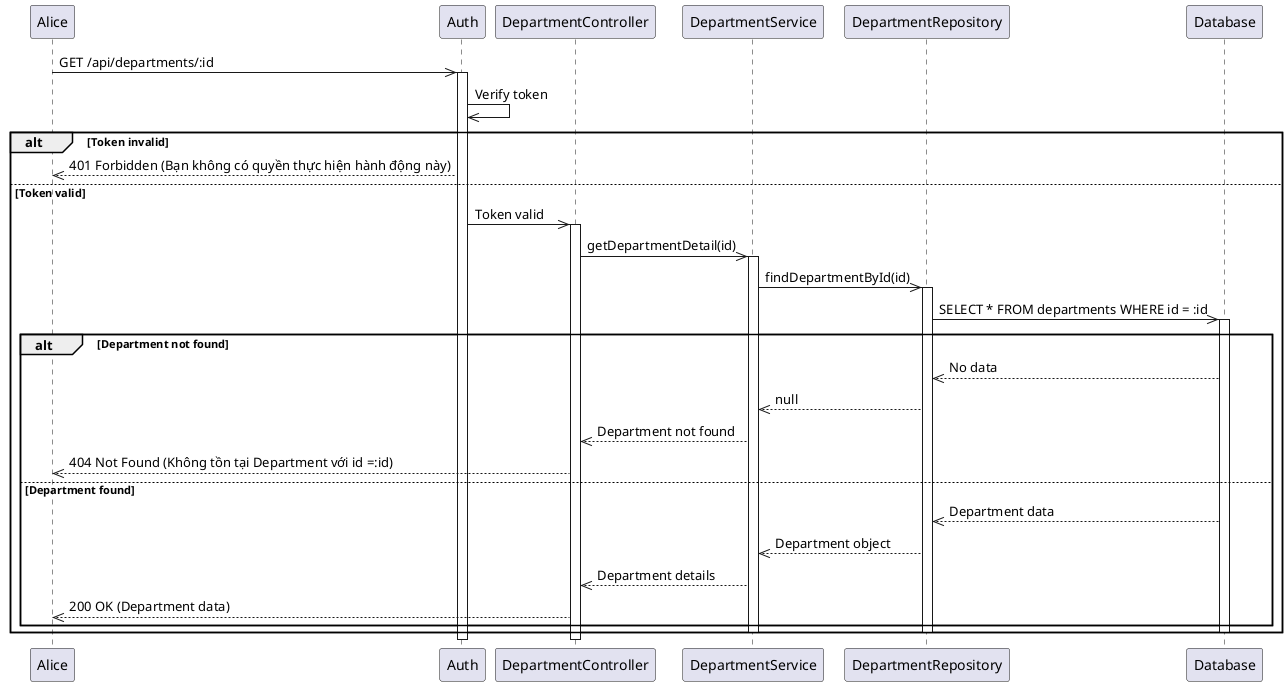 @startuml getDepartmentDetail
    participant Alice
    participant Auth
    participant DepartmentController
    participant DepartmentService
    participant DepartmentRepository
    participant Database

    Alice->>Auth: GET /api/departments/:id
    activate Auth
    
    Auth->>Auth: Verify token
    alt Token invalid
        Auth-->>Alice: 401 Forbidden (Bạn không có quyền thực hiện hành động này)
    else Token valid
        Auth->>DepartmentController: Token valid
        activate DepartmentController
        DepartmentController->>DepartmentService: getDepartmentDetail(id)
        activate DepartmentService
        DepartmentService->>DepartmentRepository: findDepartmentById(id)
        activate DepartmentRepository
        DepartmentRepository->>Database: SELECT * FROM departments WHERE id = :id
        activate Database
        
        alt Department not found
            Database-->>DepartmentRepository: No data
            DepartmentRepository-->>DepartmentService: null
            DepartmentService-->>DepartmentController: Department not found
            DepartmentController-->>Alice: 404 Not Found (Không tồn tại Department với id =:id)
        else Department found
            Database-->>DepartmentRepository: Department data
            DepartmentRepository-->>DepartmentService: Department object
            DepartmentService-->>DepartmentController: Department details
            DepartmentController-->>Alice: 200 OK (Department data)
        end
        
        deactivate Database
        deactivate DepartmentRepository
        deactivate DepartmentService
    end
    
    deactivate DepartmentController
    deactivate Auth
@enduml
